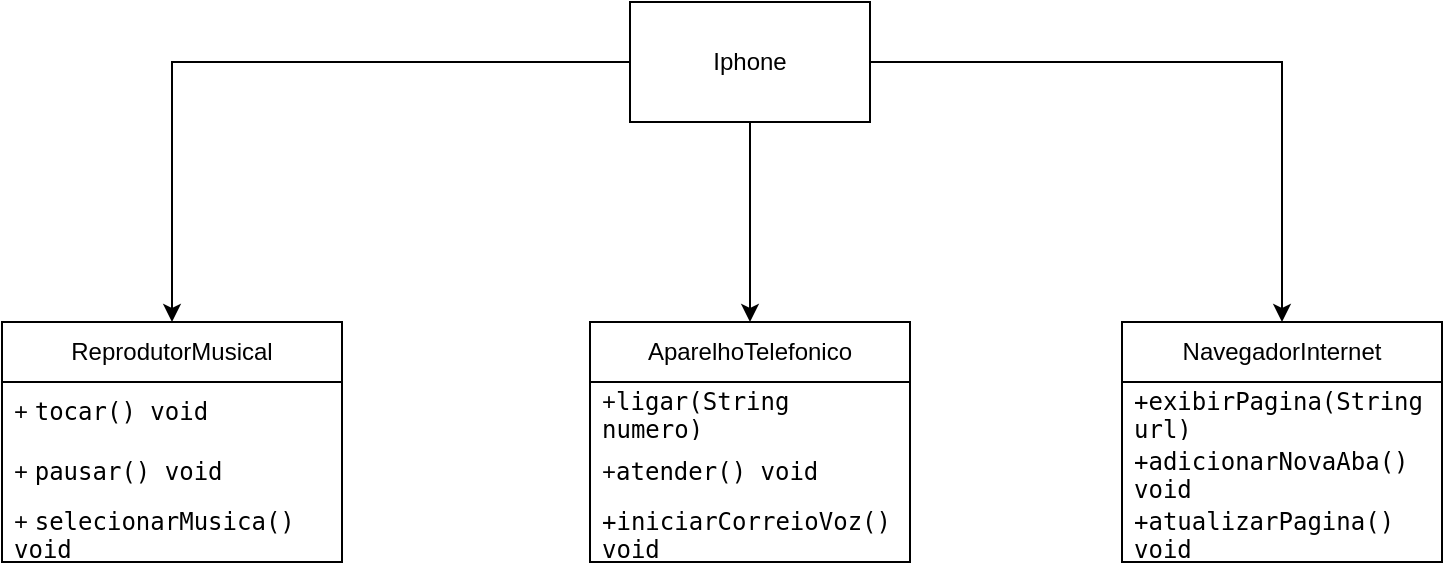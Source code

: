 <mxfile version="24.7.14">
  <diagram name="Página-1" id="uZxJci1BhbY7pctlIq7J">
    <mxGraphModel dx="1434" dy="774" grid="1" gridSize="10" guides="1" tooltips="1" connect="1" arrows="1" fold="1" page="1" pageScale="1" pageWidth="827" pageHeight="1169" math="0" shadow="0">
      <root>
        <mxCell id="0" />
        <mxCell id="1" parent="0" />
        <mxCell id="u7JHvNulp4WYWxl5ugOd-1" value="&lt;span class=&quot;nodeLabel&quot;&gt;ReprodutorMusical&lt;/span&gt;" style="swimlane;fontStyle=0;childLayout=stackLayout;horizontal=1;startSize=30;horizontalStack=0;resizeParent=1;resizeParentMax=0;resizeLast=0;collapsible=1;marginBottom=0;whiteSpace=wrap;html=1;" vertex="1" parent="1">
          <mxGeometry x="40" y="440" width="170" height="120" as="geometry" />
        </mxCell>
        <mxCell id="u7JHvNulp4WYWxl5ugOd-2" value="+ &lt;code&gt;tocar() void&lt;br&gt;&lt;/code&gt;" style="text;strokeColor=none;fillColor=none;align=left;verticalAlign=middle;spacingLeft=4;spacingRight=4;overflow=hidden;points=[[0,0.5],[1,0.5]];portConstraint=eastwest;rotatable=0;whiteSpace=wrap;html=1;" vertex="1" parent="u7JHvNulp4WYWxl5ugOd-1">
          <mxGeometry y="30" width="170" height="30" as="geometry" />
        </mxCell>
        <mxCell id="u7JHvNulp4WYWxl5ugOd-3" value="+ &lt;code&gt;pausar() void &lt;br&gt;&lt;/code&gt;" style="text;strokeColor=none;fillColor=none;align=left;verticalAlign=middle;spacingLeft=4;spacingRight=4;overflow=hidden;points=[[0,0.5],[1,0.5]];portConstraint=eastwest;rotatable=0;whiteSpace=wrap;html=1;" vertex="1" parent="u7JHvNulp4WYWxl5ugOd-1">
          <mxGeometry y="60" width="170" height="30" as="geometry" />
        </mxCell>
        <mxCell id="u7JHvNulp4WYWxl5ugOd-4" value="&lt;div&gt;+ &lt;code&gt;selecionarMusica() void&lt;/code&gt;&lt;/div&gt;&lt;div&gt;&lt;code&gt;&lt;br&gt;&lt;/code&gt;&lt;/div&gt;" style="text;strokeColor=none;fillColor=none;align=left;verticalAlign=middle;spacingLeft=4;spacingRight=4;overflow=hidden;points=[[0,0.5],[1,0.5]];portConstraint=eastwest;rotatable=0;whiteSpace=wrap;html=1;" vertex="1" parent="u7JHvNulp4WYWxl5ugOd-1">
          <mxGeometry y="90" width="170" height="30" as="geometry" />
        </mxCell>
        <mxCell id="u7JHvNulp4WYWxl5ugOd-5" value="&lt;span class=&quot;nodeLabel&quot;&gt;NavegadorInternet&lt;/span&gt;" style="swimlane;fontStyle=0;childLayout=stackLayout;horizontal=1;startSize=30;horizontalStack=0;resizeParent=1;resizeParentMax=0;resizeLast=0;collapsible=1;marginBottom=0;whiteSpace=wrap;html=1;" vertex="1" parent="1">
          <mxGeometry x="600" y="440" width="160" height="120" as="geometry" />
        </mxCell>
        <mxCell id="u7JHvNulp4WYWxl5ugOd-6" value="&lt;code&gt;+exibirPagina(String url)&lt;/code&gt;" style="text;strokeColor=none;fillColor=none;align=left;verticalAlign=middle;spacingLeft=4;spacingRight=4;overflow=hidden;points=[[0,0.5],[1,0.5]];portConstraint=eastwest;rotatable=0;whiteSpace=wrap;html=1;" vertex="1" parent="u7JHvNulp4WYWxl5ugOd-5">
          <mxGeometry y="30" width="160" height="30" as="geometry" />
        </mxCell>
        <mxCell id="u7JHvNulp4WYWxl5ugOd-7" value="&lt;code&gt;+adicionarNovaAba() void&lt;br&gt;&lt;/code&gt;" style="text;strokeColor=none;fillColor=none;align=left;verticalAlign=middle;spacingLeft=4;spacingRight=4;overflow=hidden;points=[[0,0.5],[1,0.5]];portConstraint=eastwest;rotatable=0;whiteSpace=wrap;html=1;" vertex="1" parent="u7JHvNulp4WYWxl5ugOd-5">
          <mxGeometry y="60" width="160" height="30" as="geometry" />
        </mxCell>
        <mxCell id="u7JHvNulp4WYWxl5ugOd-8" value="&lt;code&gt;+atualizarPagina() void&lt;br&gt;&lt;/code&gt;" style="text;strokeColor=none;fillColor=none;align=left;verticalAlign=middle;spacingLeft=4;spacingRight=4;overflow=hidden;points=[[0,0.5],[1,0.5]];portConstraint=eastwest;rotatable=0;whiteSpace=wrap;html=1;" vertex="1" parent="u7JHvNulp4WYWxl5ugOd-5">
          <mxGeometry y="90" width="160" height="30" as="geometry" />
        </mxCell>
        <mxCell id="u7JHvNulp4WYWxl5ugOd-13" value="&lt;span class=&quot;nodeLabel&quot;&gt;AparelhoTelefonico&lt;/span&gt;" style="swimlane;fontStyle=0;childLayout=stackLayout;horizontal=1;startSize=30;horizontalStack=0;resizeParent=1;resizeParentMax=0;resizeLast=0;collapsible=1;marginBottom=0;whiteSpace=wrap;html=1;" vertex="1" parent="1">
          <mxGeometry x="334" y="440" width="160" height="120" as="geometry" />
        </mxCell>
        <mxCell id="u7JHvNulp4WYWxl5ugOd-14" value="+&lt;code&gt;ligar(String numero)&lt;/code&gt;" style="text;strokeColor=none;fillColor=none;align=left;verticalAlign=middle;spacingLeft=4;spacingRight=4;overflow=hidden;points=[[0,0.5],[1,0.5]];portConstraint=eastwest;rotatable=0;whiteSpace=wrap;html=1;" vertex="1" parent="u7JHvNulp4WYWxl5ugOd-13">
          <mxGeometry y="30" width="160" height="30" as="geometry" />
        </mxCell>
        <mxCell id="u7JHvNulp4WYWxl5ugOd-15" value="+&lt;code&gt;atender() void&lt;/code&gt;&lt;div&gt;&lt;code&gt;&lt;/code&gt;&lt;/div&gt;" style="text;strokeColor=none;fillColor=none;align=left;verticalAlign=middle;spacingLeft=4;spacingRight=4;overflow=hidden;points=[[0,0.5],[1,0.5]];portConstraint=eastwest;rotatable=0;whiteSpace=wrap;html=1;" vertex="1" parent="u7JHvNulp4WYWxl5ugOd-13">
          <mxGeometry y="60" width="160" height="30" as="geometry" />
        </mxCell>
        <mxCell id="u7JHvNulp4WYWxl5ugOd-16" value="&lt;div&gt;&lt;code&gt;+iniciarCorreioVoz() void&lt;/code&gt;&lt;/div&gt;&lt;div&gt;&lt;code&gt;&lt;/code&gt;&lt;/div&gt;" style="text;strokeColor=none;fillColor=none;align=left;verticalAlign=middle;spacingLeft=4;spacingRight=4;overflow=hidden;points=[[0,0.5],[1,0.5]];portConstraint=eastwest;rotatable=0;whiteSpace=wrap;html=1;" vertex="1" parent="u7JHvNulp4WYWxl5ugOd-13">
          <mxGeometry y="90" width="160" height="30" as="geometry" />
        </mxCell>
        <mxCell id="u7JHvNulp4WYWxl5ugOd-18" style="edgeStyle=orthogonalEdgeStyle;rounded=0;orthogonalLoop=1;jettySize=auto;html=1;entryX=0.5;entryY=0;entryDx=0;entryDy=0;" edge="1" parent="1" source="u7JHvNulp4WYWxl5ugOd-17" target="u7JHvNulp4WYWxl5ugOd-1">
          <mxGeometry relative="1" as="geometry" />
        </mxCell>
        <mxCell id="u7JHvNulp4WYWxl5ugOd-19" style="edgeStyle=orthogonalEdgeStyle;rounded=0;orthogonalLoop=1;jettySize=auto;html=1;entryX=0.5;entryY=0;entryDx=0;entryDy=0;" edge="1" parent="1" source="u7JHvNulp4WYWxl5ugOd-17" target="u7JHvNulp4WYWxl5ugOd-13">
          <mxGeometry relative="1" as="geometry" />
        </mxCell>
        <mxCell id="u7JHvNulp4WYWxl5ugOd-20" style="edgeStyle=orthogonalEdgeStyle;rounded=0;orthogonalLoop=1;jettySize=auto;html=1;entryX=0.5;entryY=0;entryDx=0;entryDy=0;" edge="1" parent="1" source="u7JHvNulp4WYWxl5ugOd-17" target="u7JHvNulp4WYWxl5ugOd-5">
          <mxGeometry relative="1" as="geometry" />
        </mxCell>
        <mxCell id="u7JHvNulp4WYWxl5ugOd-17" value="Iphone" style="rounded=0;whiteSpace=wrap;html=1;" vertex="1" parent="1">
          <mxGeometry x="354" y="280" width="120" height="60" as="geometry" />
        </mxCell>
      </root>
    </mxGraphModel>
  </diagram>
</mxfile>
